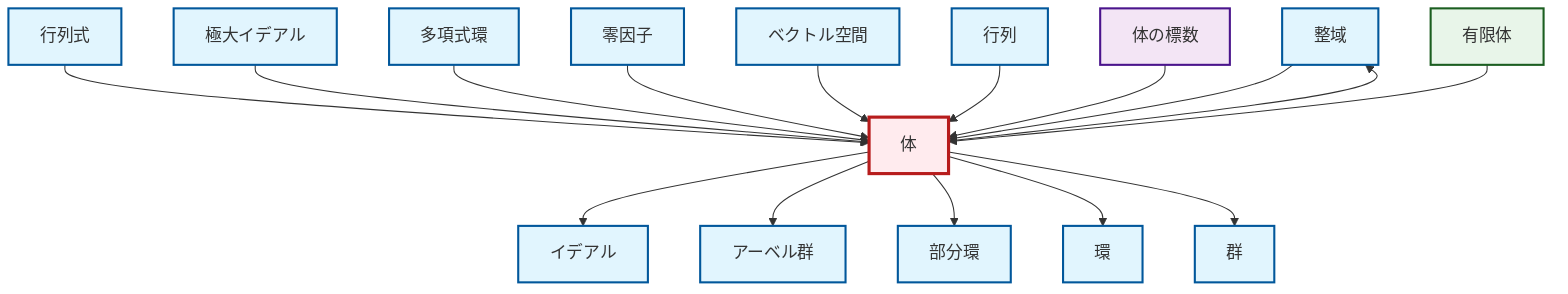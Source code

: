 graph TD
    classDef definition fill:#e1f5fe,stroke:#01579b,stroke-width:2px
    classDef theorem fill:#f3e5f5,stroke:#4a148c,stroke-width:2px
    classDef axiom fill:#fff3e0,stroke:#e65100,stroke-width:2px
    classDef example fill:#e8f5e9,stroke:#1b5e20,stroke-width:2px
    classDef current fill:#ffebee,stroke:#b71c1c,stroke-width:3px
    def-integral-domain["整域"]:::definition
    def-maximal-ideal["極大イデアル"]:::definition
    def-group["群"]:::definition
    def-zero-divisor["零因子"]:::definition
    def-determinant["行列式"]:::definition
    def-matrix["行列"]:::definition
    def-vector-space["ベクトル空間"]:::definition
    def-abelian-group["アーベル群"]:::definition
    ex-finite-field["有限体"]:::example
    def-polynomial-ring["多項式環"]:::definition
    def-ring["環"]:::definition
    def-subring["部分環"]:::definition
    def-field["体"]:::definition
    thm-field-characteristic["体の標数"]:::theorem
    def-ideal["イデアル"]:::definition
    def-field --> def-ideal
    def-determinant --> def-field
    def-maximal-ideal --> def-field
    def-polynomial-ring --> def-field
    def-zero-divisor --> def-field
    def-field --> def-abelian-group
    def-vector-space --> def-field
    def-matrix --> def-field
    thm-field-characteristic --> def-field
    def-field --> def-subring
    def-field --> def-integral-domain
    def-field --> def-ring
    def-field --> def-group
    def-integral-domain --> def-field
    ex-finite-field --> def-field
    class def-field current